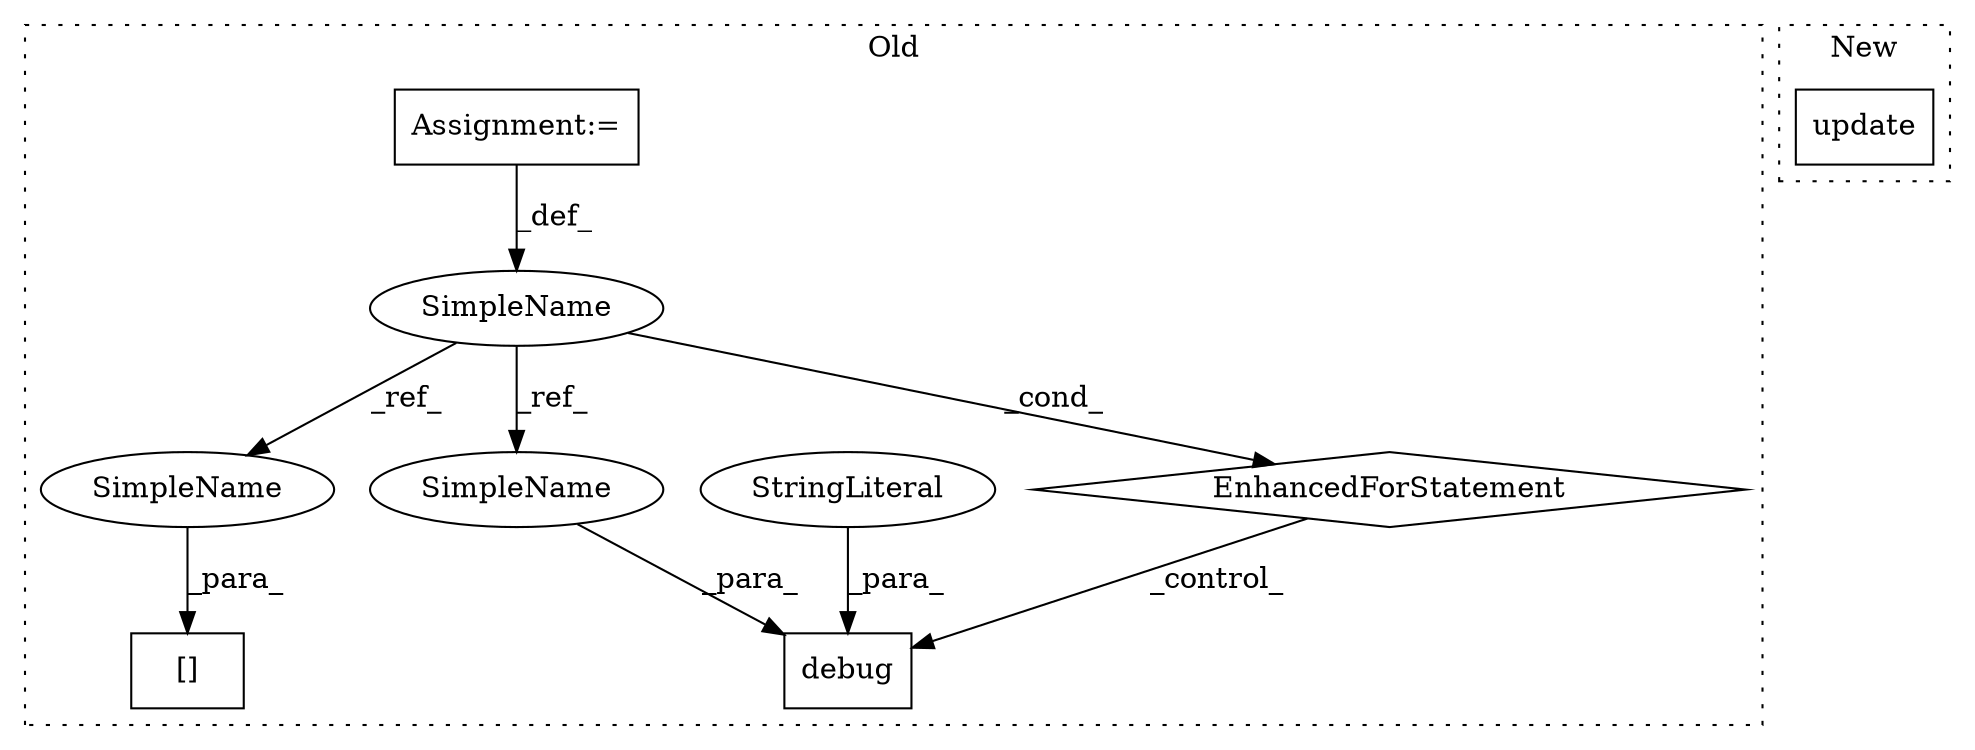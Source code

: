 digraph G {
subgraph cluster0 {
1 [label="debug" a="32" s="6449,6514" l="6,1" shape="box"];
3 [label="StringLiteral" a="45" s="6455" l="31" shape="ellipse"];
4 [label="SimpleName" a="42" s="6403" l="5" shape="ellipse"];
5 [label="EnhancedForStatement" a="70" s="6327,6431" l="72,2" shape="diamond"];
6 [label="Assignment:=" a="7" s="6327,6431" l="72,2" shape="box"];
7 [label="[]" a="2" s="6603,6623" l="15,1" shape="box"];
8 [label="SimpleName" a="42" s="6618" l="5" shape="ellipse"];
9 [label="SimpleName" a="42" s="6509" l="5" shape="ellipse"];
label = "Old";
style="dotted";
}
subgraph cluster1 {
2 [label="update" a="32" s="5491" l="8" shape="box"];
label = "New";
style="dotted";
}
3 -> 1 [label="_para_"];
4 -> 8 [label="_ref_"];
4 -> 5 [label="_cond_"];
4 -> 9 [label="_ref_"];
5 -> 1 [label="_control_"];
6 -> 4 [label="_def_"];
8 -> 7 [label="_para_"];
9 -> 1 [label="_para_"];
}